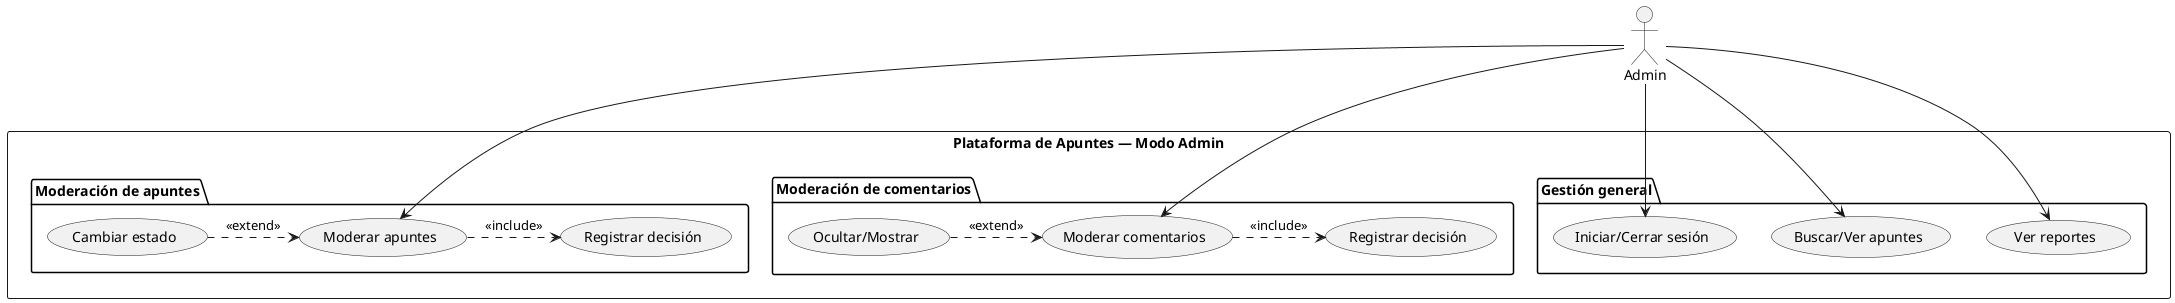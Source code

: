 @startuml
top to bottom direction
actor Admin

rectangle "Plataforma de Apuntes — Modo Admin" {

  package "Gestión general" {
    usecase "Iniciar/Cerrar sesión" as UA_Login
    usecase "Buscar/Ver apuntes" as UA_Browse
    usecase "Ver reportes" as UA_Reportes
  }

  package "Moderación de apuntes" {
    usecase "Moderar apuntes" as UA_ModerarNotas
    usecase "Cambiar estado" as UA_CambiarEstado
    usecase "Registrar decisión" as UA_RegistrarNotas
  }

  package "Moderación de comentarios" {
    usecase "Moderar comentarios" as UA_ModerarCom
    usecase "Ocultar/Mostrar" as UA_ToggleCom
    usecase "Registrar decisión" as UA_RegistrarCom
  }
}

' Asociaciones directas del actor
Admin --> UA_Login
Admin --> UA_Browse
Admin --> UA_Reportes
Admin --> UA_ModerarNotas
Admin --> UA_ModerarCom

' include
UA_ModerarNotas .> UA_RegistrarNotas : <<include>>
UA_ModerarCom   .> UA_RegistrarCom   : <<include>>

' extend
UA_CambiarEstado .> UA_ModerarNotas : <<extend>>
UA_ToggleCom     .> UA_ModerarCom   : <<extend>>

@enduml
